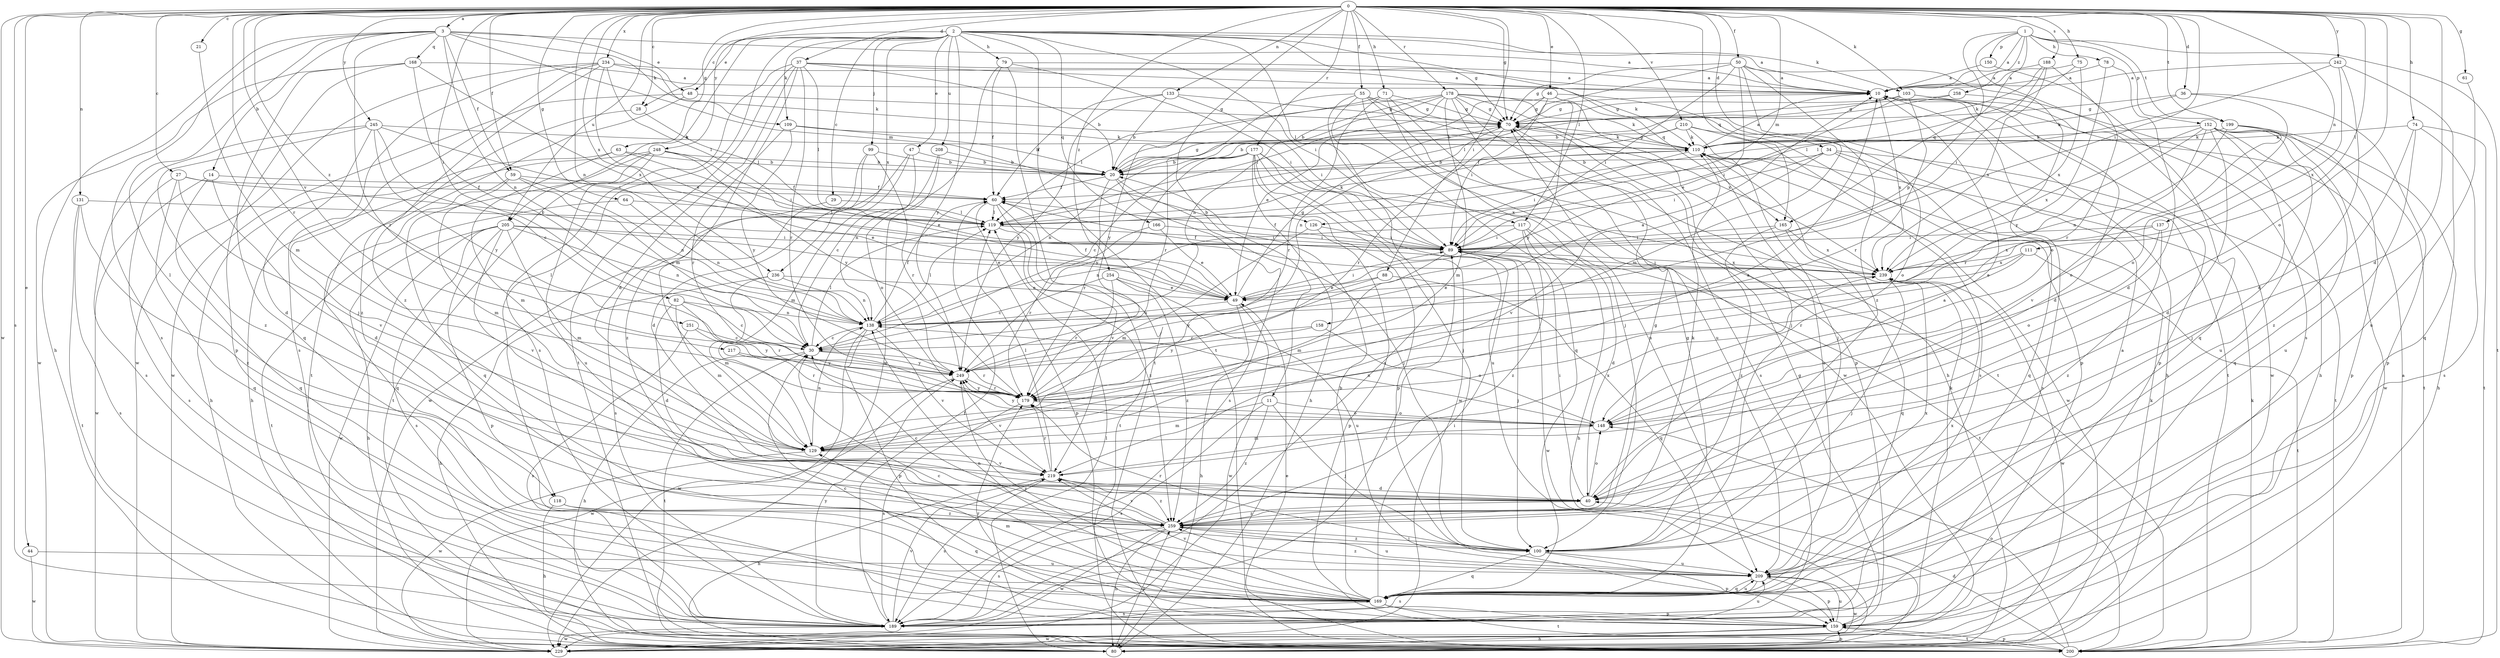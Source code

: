strict digraph  {
0;
1;
2;
3;
10;
11;
14;
20;
21;
27;
28;
29;
30;
34;
36;
37;
40;
44;
46;
47;
48;
49;
50;
55;
59;
60;
61;
63;
64;
70;
71;
74;
75;
78;
79;
80;
82;
88;
89;
99;
100;
103;
109;
110;
111;
117;
118;
119;
126;
129;
131;
133;
137;
138;
148;
150;
152;
158;
159;
165;
166;
168;
169;
177;
178;
179;
188;
189;
199;
200;
205;
208;
209;
210;
217;
219;
229;
234;
236;
239;
242;
245;
248;
249;
251;
254;
258;
259;
0 -> 3  [label=a];
0 -> 11  [label=b];
0 -> 21  [label=c];
0 -> 27  [label=c];
0 -> 28  [label=c];
0 -> 34  [label=d];
0 -> 36  [label=d];
0 -> 37  [label=d];
0 -> 40  [label=d];
0 -> 44  [label=e];
0 -> 46  [label=e];
0 -> 50  [label=f];
0 -> 55  [label=f];
0 -> 59  [label=f];
0 -> 61  [label=g];
0 -> 63  [label=g];
0 -> 64  [label=g];
0 -> 70  [label=g];
0 -> 71  [label=h];
0 -> 74  [label=h];
0 -> 75  [label=h];
0 -> 82  [label=i];
0 -> 88  [label=i];
0 -> 89  [label=i];
0 -> 103  [label=k];
0 -> 111  [label=l];
0 -> 117  [label=l];
0 -> 126  [label=m];
0 -> 131  [label=n];
0 -> 133  [label=n];
0 -> 137  [label=n];
0 -> 138  [label=n];
0 -> 148  [label=o];
0 -> 165  [label=q];
0 -> 177  [label=r];
0 -> 178  [label=r];
0 -> 179  [label=r];
0 -> 188  [label=s];
0 -> 189  [label=s];
0 -> 199  [label=t];
0 -> 205  [label=u];
0 -> 210  [label=v];
0 -> 217  [label=v];
0 -> 229  [label=w];
0 -> 234  [label=x];
0 -> 236  [label=x];
0 -> 242  [label=y];
0 -> 245  [label=y];
0 -> 248  [label=y];
0 -> 251  [label=z];
0 -> 254  [label=z];
1 -> 10  [label=a];
1 -> 78  [label=h];
1 -> 150  [label=p];
1 -> 152  [label=p];
1 -> 158  [label=p];
1 -> 165  [label=q];
1 -> 189  [label=s];
1 -> 199  [label=t];
1 -> 200  [label=t];
1 -> 258  [label=z];
2 -> 10  [label=a];
2 -> 28  [label=c];
2 -> 29  [label=c];
2 -> 47  [label=e];
2 -> 48  [label=e];
2 -> 70  [label=g];
2 -> 79  [label=h];
2 -> 89  [label=i];
2 -> 99  [label=j];
2 -> 103  [label=k];
2 -> 109  [label=k];
2 -> 117  [label=l];
2 -> 118  [label=l];
2 -> 165  [label=q];
2 -> 166  [label=q];
2 -> 200  [label=t];
2 -> 205  [label=u];
2 -> 208  [label=u];
2 -> 236  [label=x];
2 -> 249  [label=y];
3 -> 10  [label=a];
3 -> 14  [label=b];
3 -> 48  [label=e];
3 -> 59  [label=f];
3 -> 80  [label=h];
3 -> 109  [label=k];
3 -> 118  [label=l];
3 -> 126  [label=m];
3 -> 138  [label=n];
3 -> 168  [label=q];
3 -> 179  [label=r];
3 -> 189  [label=s];
10 -> 70  [label=g];
10 -> 80  [label=h];
10 -> 159  [label=p];
10 -> 239  [label=x];
11 -> 100  [label=j];
11 -> 129  [label=m];
11 -> 148  [label=o];
11 -> 189  [label=s];
11 -> 259  [label=z];
14 -> 40  [label=d];
14 -> 60  [label=f];
14 -> 169  [label=q];
14 -> 229  [label=w];
20 -> 60  [label=f];
20 -> 70  [label=g];
20 -> 100  [label=j];
20 -> 179  [label=r];
20 -> 189  [label=s];
21 -> 129  [label=m];
27 -> 49  [label=e];
27 -> 60  [label=f];
27 -> 169  [label=q];
27 -> 189  [label=s];
27 -> 219  [label=v];
28 -> 119  [label=l];
28 -> 259  [label=z];
29 -> 119  [label=l];
29 -> 189  [label=s];
30 -> 10  [label=a];
30 -> 80  [label=h];
30 -> 119  [label=l];
30 -> 179  [label=r];
30 -> 200  [label=t];
30 -> 249  [label=y];
34 -> 20  [label=b];
34 -> 89  [label=i];
34 -> 169  [label=q];
34 -> 189  [label=s];
34 -> 200  [label=t];
34 -> 219  [label=v];
36 -> 70  [label=g];
36 -> 110  [label=k];
36 -> 148  [label=o];
36 -> 159  [label=p];
37 -> 10  [label=a];
37 -> 20  [label=b];
37 -> 40  [label=d];
37 -> 110  [label=k];
37 -> 119  [label=l];
37 -> 129  [label=m];
37 -> 179  [label=r];
37 -> 189  [label=s];
37 -> 200  [label=t];
40 -> 10  [label=a];
40 -> 89  [label=i];
40 -> 148  [label=o];
40 -> 259  [label=z];
44 -> 209  [label=u];
44 -> 229  [label=w];
46 -> 70  [label=g];
46 -> 89  [label=i];
46 -> 100  [label=j];
46 -> 119  [label=l];
46 -> 159  [label=p];
46 -> 249  [label=y];
47 -> 20  [label=b];
47 -> 129  [label=m];
47 -> 148  [label=o];
47 -> 229  [label=w];
48 -> 70  [label=g];
48 -> 200  [label=t];
48 -> 229  [label=w];
49 -> 60  [label=f];
49 -> 70  [label=g];
49 -> 80  [label=h];
49 -> 89  [label=i];
49 -> 138  [label=n];
49 -> 229  [label=w];
50 -> 10  [label=a];
50 -> 49  [label=e];
50 -> 70  [label=g];
50 -> 89  [label=i];
50 -> 119  [label=l];
50 -> 129  [label=m];
50 -> 148  [label=o];
50 -> 259  [label=z];
55 -> 70  [label=g];
55 -> 169  [label=q];
55 -> 179  [label=r];
55 -> 189  [label=s];
55 -> 200  [label=t];
55 -> 209  [label=u];
55 -> 239  [label=x];
59 -> 30  [label=c];
59 -> 60  [label=f];
59 -> 129  [label=m];
59 -> 138  [label=n];
59 -> 169  [label=q];
60 -> 119  [label=l];
60 -> 159  [label=p];
60 -> 200  [label=t];
60 -> 219  [label=v];
61 -> 209  [label=u];
63 -> 20  [label=b];
63 -> 80  [label=h];
63 -> 89  [label=i];
63 -> 129  [label=m];
64 -> 119  [label=l];
64 -> 138  [label=n];
64 -> 200  [label=t];
70 -> 110  [label=k];
70 -> 138  [label=n];
70 -> 179  [label=r];
70 -> 189  [label=s];
71 -> 70  [label=g];
71 -> 100  [label=j];
71 -> 179  [label=r];
71 -> 229  [label=w];
71 -> 249  [label=y];
74 -> 110  [label=k];
74 -> 189  [label=s];
74 -> 200  [label=t];
74 -> 209  [label=u];
74 -> 259  [label=z];
75 -> 10  [label=a];
75 -> 119  [label=l];
75 -> 239  [label=x];
78 -> 10  [label=a];
78 -> 40  [label=d];
78 -> 249  [label=y];
79 -> 10  [label=a];
79 -> 60  [label=f];
79 -> 89  [label=i];
79 -> 200  [label=t];
79 -> 229  [label=w];
80 -> 110  [label=k];
80 -> 119  [label=l];
80 -> 159  [label=p];
80 -> 259  [label=z];
82 -> 30  [label=c];
82 -> 40  [label=d];
82 -> 129  [label=m];
82 -> 138  [label=n];
82 -> 179  [label=r];
88 -> 49  [label=e];
88 -> 169  [label=q];
88 -> 249  [label=y];
89 -> 60  [label=f];
89 -> 100  [label=j];
89 -> 129  [label=m];
89 -> 229  [label=w];
89 -> 239  [label=x];
99 -> 20  [label=b];
99 -> 40  [label=d];
99 -> 179  [label=r];
99 -> 259  [label=z];
100 -> 70  [label=g];
100 -> 159  [label=p];
100 -> 169  [label=q];
100 -> 179  [label=r];
100 -> 209  [label=u];
100 -> 239  [label=x];
100 -> 259  [label=z];
103 -> 20  [label=b];
103 -> 40  [label=d];
103 -> 70  [label=g];
103 -> 89  [label=i];
103 -> 179  [label=r];
103 -> 229  [label=w];
109 -> 20  [label=b];
109 -> 110  [label=k];
109 -> 179  [label=r];
109 -> 249  [label=y];
110 -> 10  [label=a];
110 -> 20  [label=b];
110 -> 70  [label=g];
110 -> 89  [label=i];
110 -> 209  [label=u];
110 -> 229  [label=w];
111 -> 49  [label=e];
111 -> 179  [label=r];
111 -> 200  [label=t];
111 -> 239  [label=x];
117 -> 40  [label=d];
117 -> 80  [label=h];
117 -> 89  [label=i];
117 -> 138  [label=n];
117 -> 200  [label=t];
117 -> 259  [label=z];
118 -> 80  [label=h];
118 -> 169  [label=q];
118 -> 259  [label=z];
119 -> 89  [label=i];
119 -> 110  [label=k];
119 -> 259  [label=z];
126 -> 89  [label=i];
126 -> 129  [label=m];
126 -> 159  [label=p];
129 -> 10  [label=a];
129 -> 138  [label=n];
129 -> 219  [label=v];
129 -> 229  [label=w];
131 -> 119  [label=l];
131 -> 189  [label=s];
131 -> 200  [label=t];
131 -> 259  [label=z];
133 -> 20  [label=b];
133 -> 60  [label=f];
133 -> 70  [label=g];
133 -> 89  [label=i];
133 -> 249  [label=y];
137 -> 89  [label=i];
137 -> 148  [label=o];
137 -> 239  [label=x];
137 -> 259  [label=z];
138 -> 30  [label=c];
138 -> 60  [label=f];
138 -> 119  [label=l];
138 -> 159  [label=p];
138 -> 219  [label=v];
138 -> 229  [label=w];
148 -> 129  [label=m];
148 -> 138  [label=n];
148 -> 249  [label=y];
150 -> 10  [label=a];
150 -> 169  [label=q];
152 -> 40  [label=d];
152 -> 100  [label=j];
152 -> 110  [label=k];
152 -> 169  [label=q];
152 -> 179  [label=r];
152 -> 200  [label=t];
152 -> 209  [label=u];
152 -> 219  [label=v];
152 -> 229  [label=w];
152 -> 239  [label=x];
158 -> 30  [label=c];
158 -> 148  [label=o];
158 -> 249  [label=y];
159 -> 30  [label=c];
159 -> 70  [label=g];
159 -> 80  [label=h];
159 -> 110  [label=k];
159 -> 179  [label=r];
159 -> 200  [label=t];
159 -> 209  [label=u];
159 -> 229  [label=w];
165 -> 89  [label=i];
165 -> 169  [label=q];
165 -> 239  [label=x];
165 -> 259  [label=z];
166 -> 49  [label=e];
166 -> 89  [label=i];
166 -> 179  [label=r];
168 -> 10  [label=a];
168 -> 30  [label=c];
168 -> 159  [label=p];
168 -> 169  [label=q];
168 -> 229  [label=w];
168 -> 239  [label=x];
169 -> 10  [label=a];
169 -> 20  [label=b];
169 -> 30  [label=c];
169 -> 89  [label=i];
169 -> 129  [label=m];
169 -> 138  [label=n];
169 -> 159  [label=p];
169 -> 189  [label=s];
169 -> 200  [label=t];
169 -> 209  [label=u];
169 -> 219  [label=v];
169 -> 249  [label=y];
177 -> 20  [label=b];
177 -> 30  [label=c];
177 -> 80  [label=h];
177 -> 100  [label=j];
177 -> 138  [label=n];
177 -> 159  [label=p];
177 -> 209  [label=u];
177 -> 229  [label=w];
177 -> 239  [label=x];
177 -> 249  [label=y];
178 -> 20  [label=b];
178 -> 49  [label=e];
178 -> 70  [label=g];
178 -> 80  [label=h];
178 -> 110  [label=k];
178 -> 119  [label=l];
178 -> 129  [label=m];
178 -> 138  [label=n];
178 -> 159  [label=p];
178 -> 200  [label=t];
178 -> 209  [label=u];
179 -> 148  [label=o];
179 -> 189  [label=s];
179 -> 249  [label=y];
188 -> 10  [label=a];
188 -> 89  [label=i];
188 -> 110  [label=k];
188 -> 179  [label=r];
188 -> 239  [label=x];
189 -> 60  [label=f];
189 -> 89  [label=i];
189 -> 209  [label=u];
189 -> 219  [label=v];
189 -> 229  [label=w];
189 -> 249  [label=y];
199 -> 80  [label=h];
199 -> 110  [label=k];
199 -> 138  [label=n];
199 -> 148  [label=o];
199 -> 159  [label=p];
200 -> 10  [label=a];
200 -> 40  [label=d];
200 -> 49  [label=e];
200 -> 110  [label=k];
200 -> 148  [label=o];
200 -> 159  [label=p];
205 -> 49  [label=e];
205 -> 80  [label=h];
205 -> 89  [label=i];
205 -> 129  [label=m];
205 -> 138  [label=n];
205 -> 159  [label=p];
205 -> 189  [label=s];
205 -> 219  [label=v];
205 -> 229  [label=w];
208 -> 20  [label=b];
208 -> 30  [label=c];
208 -> 138  [label=n];
209 -> 159  [label=p];
209 -> 169  [label=q];
209 -> 189  [label=s];
209 -> 229  [label=w];
209 -> 239  [label=x];
209 -> 259  [label=z];
210 -> 20  [label=b];
210 -> 60  [label=f];
210 -> 100  [label=j];
210 -> 110  [label=k];
210 -> 148  [label=o];
210 -> 189  [label=s];
217 -> 179  [label=r];
217 -> 249  [label=y];
219 -> 40  [label=d];
219 -> 80  [label=h];
219 -> 119  [label=l];
219 -> 179  [label=r];
219 -> 189  [label=s];
219 -> 239  [label=x];
219 -> 259  [label=z];
234 -> 10  [label=a];
234 -> 49  [label=e];
234 -> 100  [label=j];
234 -> 110  [label=k];
234 -> 119  [label=l];
234 -> 189  [label=s];
234 -> 229  [label=w];
234 -> 259  [label=z];
236 -> 49  [label=e];
236 -> 80  [label=h];
236 -> 129  [label=m];
236 -> 138  [label=n];
239 -> 49  [label=e];
239 -> 60  [label=f];
239 -> 89  [label=i];
239 -> 100  [label=j];
239 -> 229  [label=w];
242 -> 10  [label=a];
242 -> 40  [label=d];
242 -> 119  [label=l];
242 -> 169  [label=q];
242 -> 239  [label=x];
245 -> 30  [label=c];
245 -> 40  [label=d];
245 -> 89  [label=i];
245 -> 110  [label=k];
245 -> 189  [label=s];
245 -> 249  [label=y];
245 -> 259  [label=z];
248 -> 20  [label=b];
248 -> 49  [label=e];
248 -> 80  [label=h];
248 -> 169  [label=q];
248 -> 200  [label=t];
248 -> 209  [label=u];
248 -> 249  [label=y];
249 -> 179  [label=r];
249 -> 219  [label=v];
249 -> 229  [label=w];
251 -> 30  [label=c];
251 -> 189  [label=s];
251 -> 249  [label=y];
254 -> 30  [label=c];
254 -> 49  [label=e];
254 -> 179  [label=r];
254 -> 209  [label=u];
254 -> 259  [label=z];
258 -> 20  [label=b];
258 -> 70  [label=g];
258 -> 80  [label=h];
259 -> 30  [label=c];
259 -> 70  [label=g];
259 -> 80  [label=h];
259 -> 100  [label=j];
259 -> 110  [label=k];
259 -> 189  [label=s];
259 -> 209  [label=u];
259 -> 219  [label=v];
259 -> 229  [label=w];
}
